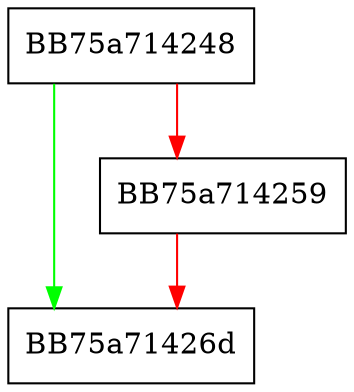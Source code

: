digraph Release {
  node [shape="box"];
  graph [splines=ortho];
  BB75a714248 -> BB75a71426d [color="green"];
  BB75a714248 -> BB75a714259 [color="red"];
  BB75a714259 -> BB75a71426d [color="red"];
}